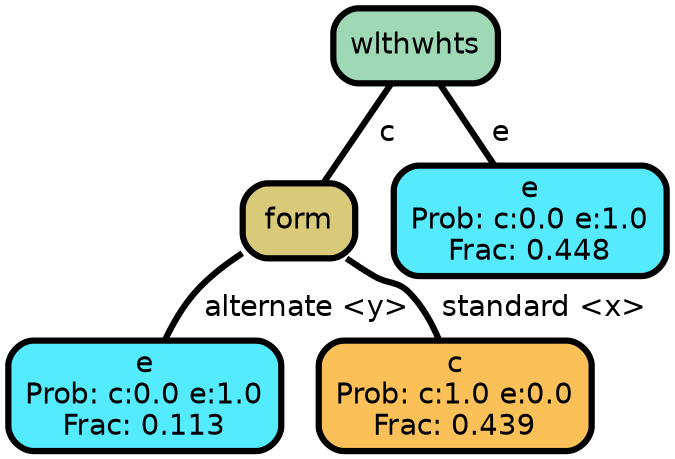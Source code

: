 graph Tree {
node [shape=box, style="filled, rounded",color="black",penwidth="3",fontcolor="black",                 fontname=helvetica] ;
graph [ranksep="0 equally", splines=straight,                 bgcolor=transparent, dpi=200] ;
edge [fontname=helvetica, color=black] ;
0 [label="e
Prob: c:0.0 e:1.0
Frac: 0.113", fillcolor="#55ebff"] ;
1 [label="form", fillcolor="#d9ca7a"] ;
2 [label="c
Prob: c:1.0 e:0.0
Frac: 0.439", fillcolor="#fbc158"] ;
3 [label="wlthwhts", fillcolor="#9ed8b5"] ;
4 [label="e
Prob: c:0.0 e:1.0
Frac: 0.448", fillcolor="#55eafe"] ;
1 -- 0 [label=" alternate <y>",penwidth=3] ;
1 -- 2 [label=" standard <x>",penwidth=3] ;
3 -- 1 [label=" c",penwidth=3] ;
3 -- 4 [label=" e",penwidth=3] ;
{rank = same;}}